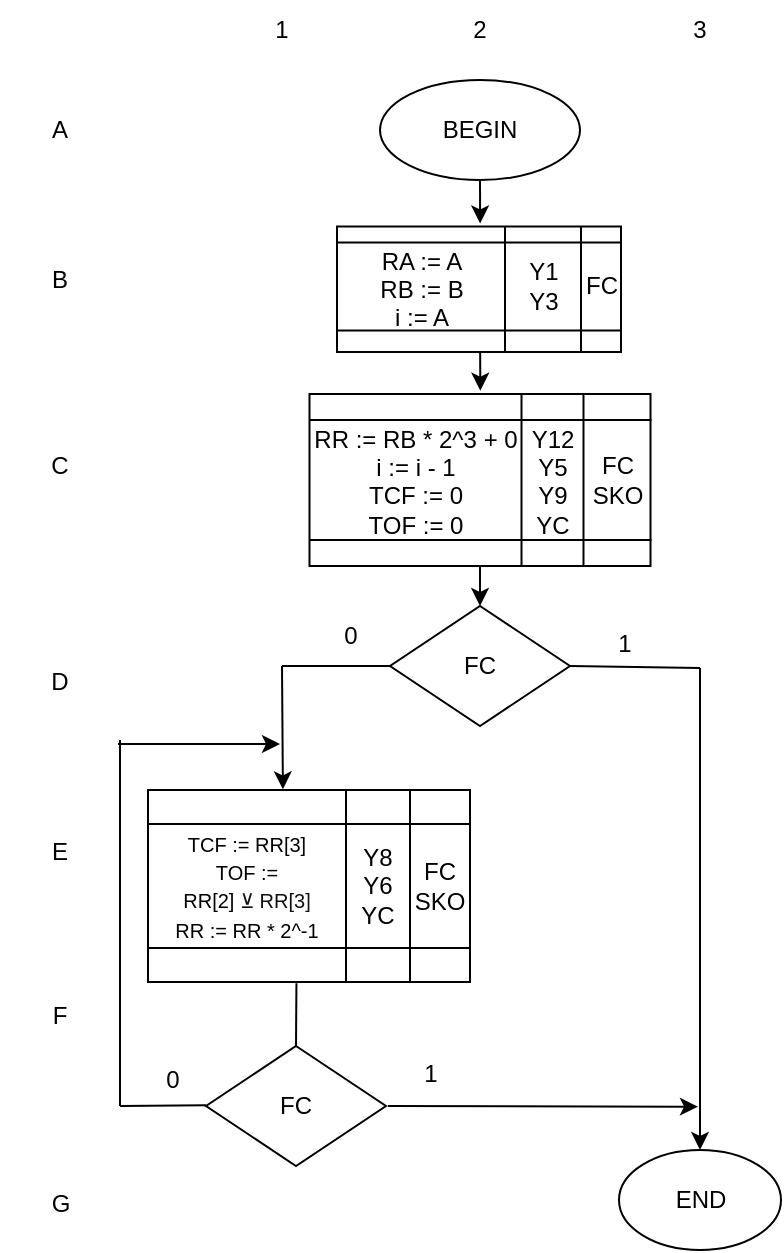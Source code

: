 <mxfile version="18.0.7" type="github">
  <diagram id="gWBOqwuCTexdovqESbqp" name="Page-1">
    <mxGraphModel dx="1047" dy="359" grid="0" gridSize="10" guides="1" tooltips="1" connect="1" arrows="1" fold="1" page="0" pageScale="1" pageWidth="827" pageHeight="1169" math="0" shadow="0">
      <root>
        <mxCell id="0" />
        <mxCell id="1" parent="0" />
        <mxCell id="mzly6rjB0d2bTAhVQwtF-1" value="BEGIN" style="ellipse;whiteSpace=wrap;html=1;" parent="1" vertex="1">
          <mxGeometry x="250" y="40" width="100" height="50" as="geometry" />
        </mxCell>
        <mxCell id="mzly6rjB0d2bTAhVQwtF-5" value="FC" style="rhombus;whiteSpace=wrap;html=1;fontFamily=Helvetica;fontSize=12;" parent="1" vertex="1">
          <mxGeometry x="255" y="303" width="90" height="60" as="geometry" />
        </mxCell>
        <mxCell id="mzly6rjB0d2bTAhVQwtF-6" value="" style="endArrow=none;html=1;rounded=0;fontFamily=Helvetica;fontSize=12;exitX=1;exitY=0.5;exitDx=0;exitDy=0;" parent="1" source="mzly6rjB0d2bTAhVQwtF-5" edge="1">
          <mxGeometry width="50" height="50" relative="1" as="geometry">
            <mxPoint x="371" y="292" as="sourcePoint" />
            <mxPoint x="410" y="334" as="targetPoint" />
          </mxGeometry>
        </mxCell>
        <mxCell id="mzly6rjB0d2bTAhVQwtF-7" value="" style="endArrow=classic;html=1;rounded=0;fontFamily=Helvetica;fontSize=12;entryX=0.5;entryY=0;entryDx=0;entryDy=0;" parent="1" target="mzly6rjB0d2bTAhVQwtF-16" edge="1">
          <mxGeometry width="50" height="50" relative="1" as="geometry">
            <mxPoint x="410" y="334" as="sourcePoint" />
            <mxPoint x="410" y="413" as="targetPoint" />
          </mxGeometry>
        </mxCell>
        <mxCell id="mzly6rjB0d2bTAhVQwtF-10" value="" style="endArrow=classic;html=1;rounded=0;fontFamily=Helvetica;fontSize=12;exitX=0.5;exitY=1;exitDx=0;exitDy=0;entryX=0.501;entryY=-0.128;entryDx=0;entryDy=0;entryPerimeter=0;" parent="1" target="LZAnv2CxnYplD1Uf9KJ6-15" edge="1">
          <mxGeometry width="50" height="50" relative="1" as="geometry">
            <mxPoint x="300" y="160" as="sourcePoint" />
            <mxPoint x="300" y="180" as="targetPoint" />
          </mxGeometry>
        </mxCell>
        <mxCell id="mzly6rjB0d2bTAhVQwtF-11" value="" style="endArrow=classic;html=1;rounded=0;fontFamily=Helvetica;fontSize=12;exitX=0.5;exitY=1;exitDx=0;exitDy=0;entryX=0.504;entryY=-0.188;entryDx=0;entryDy=0;entryPerimeter=0;" parent="1" source="mzly6rjB0d2bTAhVQwtF-1" target="LZAnv2CxnYplD1Uf9KJ6-2" edge="1">
          <mxGeometry width="50" height="50" relative="1" as="geometry">
            <mxPoint x="370" y="270" as="sourcePoint" />
            <mxPoint x="300" y="120" as="targetPoint" />
          </mxGeometry>
        </mxCell>
        <mxCell id="mzly6rjB0d2bTAhVQwtF-13" value="" style="endArrow=none;html=1;rounded=0;fontFamily=Helvetica;fontSize=12;exitX=0;exitY=0.5;exitDx=0;exitDy=0;" parent="1" source="mzly6rjB0d2bTAhVQwtF-5" edge="1">
          <mxGeometry width="50" height="50" relative="1" as="geometry">
            <mxPoint x="371" y="372" as="sourcePoint" />
            <mxPoint x="201" y="333" as="targetPoint" />
          </mxGeometry>
        </mxCell>
        <mxCell id="mzly6rjB0d2bTAhVQwtF-14" value="" style="endArrow=classic;html=1;rounded=0;fontFamily=Helvetica;fontSize=12;entryX=0.419;entryY=-0.02;entryDx=0;entryDy=0;entryPerimeter=0;" parent="1" target="LZAnv2CxnYplD1Uf9KJ6-28" edge="1">
          <mxGeometry width="50" height="50" relative="1" as="geometry">
            <mxPoint x="201" y="333" as="sourcePoint" />
            <mxPoint x="202" y="391" as="targetPoint" />
          </mxGeometry>
        </mxCell>
        <mxCell id="mzly6rjB0d2bTAhVQwtF-16" value="END" style="ellipse;whiteSpace=wrap;html=1;fontFamily=Helvetica;fontSize=12;" parent="1" vertex="1">
          <mxGeometry x="369.5" y="575" width="81" height="50" as="geometry" />
        </mxCell>
        <mxCell id="mzly6rjB0d2bTAhVQwtF-19" value="" style="endArrow=none;html=1;rounded=0;fontFamily=Helvetica;fontSize=12;" parent="1" edge="1">
          <mxGeometry width="50" height="50" relative="1" as="geometry">
            <mxPoint x="120" y="553" as="sourcePoint" />
            <mxPoint x="120" y="370" as="targetPoint" />
          </mxGeometry>
        </mxCell>
        <mxCell id="mzly6rjB0d2bTAhVQwtF-20" value="" style="endArrow=classic;html=1;rounded=0;fontFamily=Helvetica;fontSize=12;" parent="1" edge="1">
          <mxGeometry width="50" height="50" relative="1" as="geometry">
            <mxPoint x="119" y="372" as="sourcePoint" />
            <mxPoint x="200" y="372" as="targetPoint" />
          </mxGeometry>
        </mxCell>
        <mxCell id="mzly6rjB0d2bTAhVQwtF-21" value="1" style="text;html=1;strokeColor=none;fillColor=none;align=center;verticalAlign=middle;whiteSpace=wrap;rounded=0;fontFamily=Helvetica;fontSize=12;" parent="1" vertex="1">
          <mxGeometry x="171" width="60" height="30" as="geometry" />
        </mxCell>
        <mxCell id="mzly6rjB0d2bTAhVQwtF-22" value="2" style="text;html=1;strokeColor=none;fillColor=none;align=center;verticalAlign=middle;whiteSpace=wrap;rounded=0;fontFamily=Helvetica;fontSize=12;" parent="1" vertex="1">
          <mxGeometry x="269.5" width="60" height="30" as="geometry" />
        </mxCell>
        <mxCell id="mzly6rjB0d2bTAhVQwtF-23" value="3" style="text;html=1;strokeColor=none;fillColor=none;align=center;verticalAlign=middle;whiteSpace=wrap;rounded=0;fontFamily=Helvetica;fontSize=12;" parent="1" vertex="1">
          <mxGeometry x="380" width="60" height="30" as="geometry" />
        </mxCell>
        <mxCell id="mzly6rjB0d2bTAhVQwtF-24" value="A" style="text;html=1;strokeColor=none;fillColor=none;align=center;verticalAlign=middle;whiteSpace=wrap;rounded=0;fontFamily=Helvetica;fontSize=12;" parent="1" vertex="1">
          <mxGeometry x="60" y="50" width="60" height="30" as="geometry" />
        </mxCell>
        <mxCell id="mzly6rjB0d2bTAhVQwtF-25" value="B" style="text;html=1;strokeColor=none;fillColor=none;align=center;verticalAlign=middle;whiteSpace=wrap;rounded=0;fontFamily=Helvetica;fontSize=12;" parent="1" vertex="1">
          <mxGeometry x="60" y="125" width="60" height="30" as="geometry" />
        </mxCell>
        <mxCell id="mzly6rjB0d2bTAhVQwtF-26" value="C" style="text;html=1;strokeColor=none;fillColor=none;align=center;verticalAlign=middle;whiteSpace=wrap;rounded=0;fontFamily=Helvetica;fontSize=12;" parent="1" vertex="1">
          <mxGeometry x="60" y="218" width="60" height="30" as="geometry" />
        </mxCell>
        <mxCell id="mzly6rjB0d2bTAhVQwtF-27" value="D" style="text;html=1;strokeColor=none;fillColor=none;align=center;verticalAlign=middle;whiteSpace=wrap;rounded=0;fontFamily=Helvetica;fontSize=12;" parent="1" vertex="1">
          <mxGeometry x="60" y="326" width="60" height="30" as="geometry" />
        </mxCell>
        <mxCell id="mzly6rjB0d2bTAhVQwtF-28" value="E" style="text;html=1;strokeColor=none;fillColor=none;align=center;verticalAlign=middle;whiteSpace=wrap;rounded=0;fontFamily=Helvetica;fontSize=12;" parent="1" vertex="1">
          <mxGeometry x="60" y="411" width="60" height="30" as="geometry" />
        </mxCell>
        <mxCell id="mzly6rjB0d2bTAhVQwtF-29" value="F" style="text;html=1;strokeColor=none;fillColor=none;align=center;verticalAlign=middle;whiteSpace=wrap;rounded=0;fontFamily=Helvetica;fontSize=12;" parent="1" vertex="1">
          <mxGeometry x="60" y="493" width="60" height="30" as="geometry" />
        </mxCell>
        <mxCell id="WTmnEbOaFGeAtniKWUdR-5" value="" style="endArrow=classic;html=1;rounded=0;entryX=0.5;entryY=0;entryDx=0;entryDy=0;" parent="1" source="LZAnv2CxnYplD1Uf9KJ6-23" target="mzly6rjB0d2bTAhVQwtF-5" edge="1">
          <mxGeometry width="50" height="50" relative="1" as="geometry">
            <mxPoint x="300" y="286.0" as="sourcePoint" />
            <mxPoint x="425" y="357" as="targetPoint" />
          </mxGeometry>
        </mxCell>
        <mxCell id="WTmnEbOaFGeAtniKWUdR-8" value="" style="endArrow=none;html=1;rounded=0;entryX=0.461;entryY=1.006;entryDx=0;entryDy=0;entryPerimeter=0;exitX=0.5;exitY=0;exitDx=0;exitDy=0;" parent="1" source="X1NxIXJc54z0yrcDzN2V-1" target="LZAnv2CxnYplD1Uf9KJ6-27" edge="1">
          <mxGeometry width="50" height="50" relative="1" as="geometry">
            <mxPoint x="202" y="522" as="sourcePoint" />
            <mxPoint x="203" y="487" as="targetPoint" />
          </mxGeometry>
        </mxCell>
        <mxCell id="LZAnv2CxnYplD1Uf9KJ6-1" value="" style="shape=table;html=1;whiteSpace=wrap;startSize=0;container=1;collapsible=0;childLayout=tableLayout;" parent="1" vertex="1">
          <mxGeometry x="228.5" y="113.25" width="142" height="62.75" as="geometry" />
        </mxCell>
        <mxCell id="LZAnv2CxnYplD1Uf9KJ6-2" value="" style="shape=tableRow;horizontal=0;startSize=0;swimlaneHead=0;swimlaneBody=0;top=0;left=0;bottom=0;right=0;collapsible=0;dropTarget=0;fillColor=none;points=[[0,0.5],[1,0.5]];portConstraint=eastwest;" parent="LZAnv2CxnYplD1Uf9KJ6-1" vertex="1">
          <mxGeometry width="142" height="8" as="geometry" />
        </mxCell>
        <mxCell id="LZAnv2CxnYplD1Uf9KJ6-3" value="" style="shape=partialRectangle;html=1;whiteSpace=wrap;connectable=0;fillColor=none;top=0;left=0;bottom=0;right=0;overflow=hidden;" parent="LZAnv2CxnYplD1Uf9KJ6-2" vertex="1">
          <mxGeometry width="84" height="8" as="geometry">
            <mxRectangle width="84" height="8" as="alternateBounds" />
          </mxGeometry>
        </mxCell>
        <mxCell id="LZAnv2CxnYplD1Uf9KJ6-4" value="" style="shape=partialRectangle;html=1;whiteSpace=wrap;connectable=0;fillColor=none;top=0;left=0;bottom=0;right=0;overflow=hidden;" parent="LZAnv2CxnYplD1Uf9KJ6-2" vertex="1">
          <mxGeometry x="84" width="38" height="8" as="geometry">
            <mxRectangle width="38" height="8" as="alternateBounds" />
          </mxGeometry>
        </mxCell>
        <mxCell id="LZAnv2CxnYplD1Uf9KJ6-5" value="" style="shape=partialRectangle;html=1;whiteSpace=wrap;connectable=0;fillColor=none;top=0;left=0;bottom=0;right=0;overflow=hidden;" parent="LZAnv2CxnYplD1Uf9KJ6-2" vertex="1">
          <mxGeometry x="122" width="20" height="8" as="geometry">
            <mxRectangle width="20" height="8" as="alternateBounds" />
          </mxGeometry>
        </mxCell>
        <mxCell id="LZAnv2CxnYplD1Uf9KJ6-6" value="" style="shape=tableRow;horizontal=0;startSize=0;swimlaneHead=0;swimlaneBody=0;top=0;left=0;bottom=0;right=0;collapsible=0;dropTarget=0;fillColor=none;points=[[0,0.5],[1,0.5]];portConstraint=eastwest;" parent="LZAnv2CxnYplD1Uf9KJ6-1" vertex="1">
          <mxGeometry y="8" width="142" height="44" as="geometry" />
        </mxCell>
        <mxCell id="LZAnv2CxnYplD1Uf9KJ6-7" value="&lt;span&gt;RA := A&lt;/span&gt;&lt;br&gt;&lt;span&gt;RB := B&lt;br&gt;i := A&lt;br&gt;&lt;/span&gt;" style="shape=partialRectangle;html=1;whiteSpace=wrap;connectable=0;fillColor=none;top=0;left=0;bottom=0;right=0;overflow=hidden;" parent="LZAnv2CxnYplD1Uf9KJ6-6" vertex="1">
          <mxGeometry width="84" height="44" as="geometry">
            <mxRectangle width="84" height="44" as="alternateBounds" />
          </mxGeometry>
        </mxCell>
        <mxCell id="LZAnv2CxnYplD1Uf9KJ6-8" value="Y1&lt;br&gt;Y3" style="shape=partialRectangle;html=1;whiteSpace=wrap;connectable=0;fillColor=none;top=0;left=0;bottom=0;right=0;overflow=hidden;" parent="LZAnv2CxnYplD1Uf9KJ6-6" vertex="1">
          <mxGeometry x="84" width="38" height="44" as="geometry">
            <mxRectangle width="38" height="44" as="alternateBounds" />
          </mxGeometry>
        </mxCell>
        <mxCell id="LZAnv2CxnYplD1Uf9KJ6-9" value="FC" style="shape=partialRectangle;html=1;whiteSpace=wrap;connectable=0;fillColor=none;top=0;left=0;bottom=0;right=0;overflow=hidden;" parent="LZAnv2CxnYplD1Uf9KJ6-6" vertex="1">
          <mxGeometry x="122" width="20" height="44" as="geometry">
            <mxRectangle width="20" height="44" as="alternateBounds" />
          </mxGeometry>
        </mxCell>
        <mxCell id="LZAnv2CxnYplD1Uf9KJ6-10" value="" style="shape=tableRow;horizontal=0;startSize=0;swimlaneHead=0;swimlaneBody=0;top=0;left=0;bottom=0;right=0;collapsible=0;dropTarget=0;fillColor=none;points=[[0,0.5],[1,0.5]];portConstraint=eastwest;" parent="LZAnv2CxnYplD1Uf9KJ6-1" vertex="1">
          <mxGeometry y="52" width="142" height="11" as="geometry" />
        </mxCell>
        <mxCell id="LZAnv2CxnYplD1Uf9KJ6-11" value="" style="shape=partialRectangle;html=1;whiteSpace=wrap;connectable=0;fillColor=none;top=0;left=0;bottom=0;right=0;overflow=hidden;" parent="LZAnv2CxnYplD1Uf9KJ6-10" vertex="1">
          <mxGeometry width="84" height="11" as="geometry">
            <mxRectangle width="84" height="11" as="alternateBounds" />
          </mxGeometry>
        </mxCell>
        <mxCell id="LZAnv2CxnYplD1Uf9KJ6-12" value="" style="shape=partialRectangle;html=1;whiteSpace=wrap;connectable=0;fillColor=none;top=0;left=0;bottom=0;right=0;overflow=hidden;" parent="LZAnv2CxnYplD1Uf9KJ6-10" vertex="1">
          <mxGeometry x="84" width="38" height="11" as="geometry">
            <mxRectangle width="38" height="11" as="alternateBounds" />
          </mxGeometry>
        </mxCell>
        <mxCell id="LZAnv2CxnYplD1Uf9KJ6-13" value="" style="shape=partialRectangle;html=1;whiteSpace=wrap;connectable=0;fillColor=none;top=0;left=0;bottom=0;right=0;overflow=hidden;pointerEvents=1;" parent="LZAnv2CxnYplD1Uf9KJ6-10" vertex="1">
          <mxGeometry x="122" width="20" height="11" as="geometry">
            <mxRectangle width="20" height="11" as="alternateBounds" />
          </mxGeometry>
        </mxCell>
        <mxCell id="LZAnv2CxnYplD1Uf9KJ6-14" value="" style="shape=table;html=1;whiteSpace=wrap;startSize=0;container=1;collapsible=0;childLayout=tableLayout;" parent="1" vertex="1">
          <mxGeometry x="214.75" y="197" width="170.5" height="86" as="geometry" />
        </mxCell>
        <mxCell id="LZAnv2CxnYplD1Uf9KJ6-15" value="" style="shape=tableRow;horizontal=0;startSize=0;swimlaneHead=0;swimlaneBody=0;top=0;left=0;bottom=0;right=0;collapsible=0;dropTarget=0;fillColor=none;points=[[0,0.5],[1,0.5]];portConstraint=eastwest;" parent="LZAnv2CxnYplD1Uf9KJ6-14" vertex="1">
          <mxGeometry width="170.5" height="13" as="geometry" />
        </mxCell>
        <mxCell id="LZAnv2CxnYplD1Uf9KJ6-16" value="" style="shape=partialRectangle;html=1;whiteSpace=wrap;connectable=0;fillColor=none;top=0;left=0;bottom=0;right=0;overflow=hidden;" parent="LZAnv2CxnYplD1Uf9KJ6-15" vertex="1">
          <mxGeometry width="106" height="13" as="geometry">
            <mxRectangle width="106" height="13" as="alternateBounds" />
          </mxGeometry>
        </mxCell>
        <mxCell id="LZAnv2CxnYplD1Uf9KJ6-17" value="" style="shape=partialRectangle;html=1;whiteSpace=wrap;connectable=0;fillColor=none;top=0;left=0;bottom=0;right=0;overflow=hidden;" parent="LZAnv2CxnYplD1Uf9KJ6-15" vertex="1">
          <mxGeometry x="106" width="31" height="13" as="geometry">
            <mxRectangle width="31" height="13" as="alternateBounds" />
          </mxGeometry>
        </mxCell>
        <mxCell id="LZAnv2CxnYplD1Uf9KJ6-18" value="" style="shape=partialRectangle;html=1;whiteSpace=wrap;connectable=0;fillColor=none;top=0;left=0;bottom=0;right=0;overflow=hidden;" parent="LZAnv2CxnYplD1Uf9KJ6-15" vertex="1">
          <mxGeometry x="137" width="34" height="13" as="geometry">
            <mxRectangle width="34" height="13" as="alternateBounds" />
          </mxGeometry>
        </mxCell>
        <mxCell id="LZAnv2CxnYplD1Uf9KJ6-19" value="" style="shape=tableRow;horizontal=0;startSize=0;swimlaneHead=0;swimlaneBody=0;top=0;left=0;bottom=0;right=0;collapsible=0;dropTarget=0;fillColor=none;points=[[0,0.5],[1,0.5]];portConstraint=eastwest;" parent="LZAnv2CxnYplD1Uf9KJ6-14" vertex="1">
          <mxGeometry y="13" width="170.5" height="60" as="geometry" />
        </mxCell>
        <mxCell id="LZAnv2CxnYplD1Uf9KJ6-20" value="&lt;span&gt;RR := RB * 2^3 + 0&lt;/span&gt;&lt;br&gt;&lt;span&gt;i := i - 1&lt;br&gt;&lt;/span&gt;TCF := 0&lt;br&gt;TOF := 0&lt;span&gt;&lt;br&gt;&lt;/span&gt;" style="shape=partialRectangle;html=1;whiteSpace=wrap;connectable=0;fillColor=none;top=0;left=0;bottom=0;right=0;overflow=hidden;" parent="LZAnv2CxnYplD1Uf9KJ6-19" vertex="1">
          <mxGeometry width="106" height="60" as="geometry">
            <mxRectangle width="106" height="60" as="alternateBounds" />
          </mxGeometry>
        </mxCell>
        <mxCell id="LZAnv2CxnYplD1Uf9KJ6-21" value="Y12&lt;br&gt;Y5&lt;br&gt;Y9&lt;br&gt;YC" style="shape=partialRectangle;html=1;whiteSpace=wrap;connectable=0;fillColor=none;top=0;left=0;bottom=0;right=0;overflow=hidden;" parent="LZAnv2CxnYplD1Uf9KJ6-19" vertex="1">
          <mxGeometry x="106" width="31" height="60" as="geometry">
            <mxRectangle width="31" height="60" as="alternateBounds" />
          </mxGeometry>
        </mxCell>
        <mxCell id="LZAnv2CxnYplD1Uf9KJ6-22" value="FC&lt;br&gt;SKO" style="shape=partialRectangle;html=1;whiteSpace=wrap;connectable=0;fillColor=none;top=0;left=0;bottom=0;right=0;overflow=hidden;" parent="LZAnv2CxnYplD1Uf9KJ6-19" vertex="1">
          <mxGeometry x="137" width="34" height="60" as="geometry">
            <mxRectangle width="34" height="60" as="alternateBounds" />
          </mxGeometry>
        </mxCell>
        <mxCell id="LZAnv2CxnYplD1Uf9KJ6-23" value="" style="shape=tableRow;horizontal=0;startSize=0;swimlaneHead=0;swimlaneBody=0;top=0;left=0;bottom=0;right=0;collapsible=0;dropTarget=0;fillColor=none;points=[[0,0.5],[1,0.5]];portConstraint=eastwest;" parent="LZAnv2CxnYplD1Uf9KJ6-14" vertex="1">
          <mxGeometry y="73" width="170.5" height="13" as="geometry" />
        </mxCell>
        <mxCell id="LZAnv2CxnYplD1Uf9KJ6-24" value="" style="shape=partialRectangle;html=1;whiteSpace=wrap;connectable=0;fillColor=none;top=0;left=0;bottom=0;right=0;overflow=hidden;" parent="LZAnv2CxnYplD1Uf9KJ6-23" vertex="1">
          <mxGeometry width="106" height="13" as="geometry">
            <mxRectangle width="106" height="13" as="alternateBounds" />
          </mxGeometry>
        </mxCell>
        <mxCell id="LZAnv2CxnYplD1Uf9KJ6-25" value="" style="shape=partialRectangle;html=1;whiteSpace=wrap;connectable=0;fillColor=none;top=0;left=0;bottom=0;right=0;overflow=hidden;" parent="LZAnv2CxnYplD1Uf9KJ6-23" vertex="1">
          <mxGeometry x="106" width="31" height="13" as="geometry">
            <mxRectangle width="31" height="13" as="alternateBounds" />
          </mxGeometry>
        </mxCell>
        <mxCell id="LZAnv2CxnYplD1Uf9KJ6-26" value="" style="shape=partialRectangle;html=1;whiteSpace=wrap;connectable=0;fillColor=none;top=0;left=0;bottom=0;right=0;overflow=hidden;pointerEvents=1;" parent="LZAnv2CxnYplD1Uf9KJ6-23" vertex="1">
          <mxGeometry x="137" width="34" height="13" as="geometry">
            <mxRectangle width="34" height="13" as="alternateBounds" />
          </mxGeometry>
        </mxCell>
        <mxCell id="LZAnv2CxnYplD1Uf9KJ6-27" value="" style="shape=table;html=1;whiteSpace=wrap;startSize=0;container=1;collapsible=0;childLayout=tableLayout;" parent="1" vertex="1">
          <mxGeometry x="134" y="395" width="161" height="96" as="geometry" />
        </mxCell>
        <mxCell id="LZAnv2CxnYplD1Uf9KJ6-28" value="" style="shape=tableRow;horizontal=0;startSize=0;swimlaneHead=0;swimlaneBody=0;top=0;left=0;bottom=0;right=0;collapsible=0;dropTarget=0;fillColor=none;points=[[0,0.5],[1,0.5]];portConstraint=eastwest;" parent="LZAnv2CxnYplD1Uf9KJ6-27" vertex="1">
          <mxGeometry width="161" height="17" as="geometry" />
        </mxCell>
        <mxCell id="LZAnv2CxnYplD1Uf9KJ6-29" value="" style="shape=partialRectangle;html=1;whiteSpace=wrap;connectable=0;fillColor=none;top=0;left=0;bottom=0;right=0;overflow=hidden;" parent="LZAnv2CxnYplD1Uf9KJ6-28" vertex="1">
          <mxGeometry width="99" height="17" as="geometry">
            <mxRectangle width="99" height="17" as="alternateBounds" />
          </mxGeometry>
        </mxCell>
        <mxCell id="LZAnv2CxnYplD1Uf9KJ6-30" value="" style="shape=partialRectangle;html=1;whiteSpace=wrap;connectable=0;fillColor=none;top=0;left=0;bottom=0;right=0;overflow=hidden;" parent="LZAnv2CxnYplD1Uf9KJ6-28" vertex="1">
          <mxGeometry x="99" width="32" height="17" as="geometry">
            <mxRectangle width="32" height="17" as="alternateBounds" />
          </mxGeometry>
        </mxCell>
        <mxCell id="LZAnv2CxnYplD1Uf9KJ6-31" value="" style="shape=partialRectangle;html=1;whiteSpace=wrap;connectable=0;fillColor=none;top=0;left=0;bottom=0;right=0;overflow=hidden;" parent="LZAnv2CxnYplD1Uf9KJ6-28" vertex="1">
          <mxGeometry x="131" width="30" height="17" as="geometry">
            <mxRectangle width="30" height="17" as="alternateBounds" />
          </mxGeometry>
        </mxCell>
        <mxCell id="LZAnv2CxnYplD1Uf9KJ6-32" value="" style="shape=tableRow;horizontal=0;startSize=0;swimlaneHead=0;swimlaneBody=0;top=0;left=0;bottom=0;right=0;collapsible=0;dropTarget=0;fillColor=none;points=[[0,0.5],[1,0.5]];portConstraint=eastwest;" parent="LZAnv2CxnYplD1Uf9KJ6-27" vertex="1">
          <mxGeometry y="17" width="161" height="62" as="geometry" />
        </mxCell>
        <mxCell id="LZAnv2CxnYplD1Uf9KJ6-33" value="&lt;font style=&quot;font-size: 10px&quot;&gt;&lt;span&gt;TCF := RR[3]&lt;/span&gt;&lt;br&gt;&lt;span&gt;TOF := RR[2]&amp;nbsp;&lt;/span&gt;&lt;span style=&quot;color: rgb(17 , 17 , 17) ; background-color: rgb(255 , 255 , 255)&quot;&gt;&lt;font face=&quot;u2000&quot;&gt;⊻&amp;nbsp;&lt;/font&gt;RR[3]&lt;br&gt;&lt;/span&gt;RR := RR * 2^-1&lt;br&gt;&lt;span style=&quot;color: rgb(17 , 17 , 17) ; background-color: rgb(255 , 255 , 255)&quot;&gt;i := i - 1&lt;br&gt;&lt;/span&gt;&lt;/font&gt;" style="shape=partialRectangle;html=1;whiteSpace=wrap;connectable=0;fillColor=none;top=0;left=0;bottom=0;right=0;overflow=hidden;" parent="LZAnv2CxnYplD1Uf9KJ6-32" vertex="1">
          <mxGeometry width="99" height="62" as="geometry">
            <mxRectangle width="99" height="62" as="alternateBounds" />
          </mxGeometry>
        </mxCell>
        <mxCell id="LZAnv2CxnYplD1Uf9KJ6-34" value="Y8&lt;br&gt;Y6&lt;br&gt;YC" style="shape=partialRectangle;html=1;whiteSpace=wrap;connectable=0;fillColor=none;top=0;left=0;bottom=0;right=0;overflow=hidden;" parent="LZAnv2CxnYplD1Uf9KJ6-32" vertex="1">
          <mxGeometry x="99" width="32" height="62" as="geometry">
            <mxRectangle width="32" height="62" as="alternateBounds" />
          </mxGeometry>
        </mxCell>
        <mxCell id="LZAnv2CxnYplD1Uf9KJ6-35" value="FC&lt;br&gt;SKO" style="shape=partialRectangle;html=1;whiteSpace=wrap;connectable=0;fillColor=none;top=0;left=0;bottom=0;right=0;overflow=hidden;" parent="LZAnv2CxnYplD1Uf9KJ6-32" vertex="1">
          <mxGeometry x="131" width="30" height="62" as="geometry">
            <mxRectangle width="30" height="62" as="alternateBounds" />
          </mxGeometry>
        </mxCell>
        <mxCell id="LZAnv2CxnYplD1Uf9KJ6-36" value="" style="shape=tableRow;horizontal=0;startSize=0;swimlaneHead=0;swimlaneBody=0;top=0;left=0;bottom=0;right=0;collapsible=0;dropTarget=0;fillColor=none;points=[[0,0.5],[1,0.5]];portConstraint=eastwest;" parent="LZAnv2CxnYplD1Uf9KJ6-27" vertex="1">
          <mxGeometry y="79" width="161" height="17" as="geometry" />
        </mxCell>
        <mxCell id="LZAnv2CxnYplD1Uf9KJ6-37" value="" style="shape=partialRectangle;html=1;whiteSpace=wrap;connectable=0;fillColor=none;top=0;left=0;bottom=0;right=0;overflow=hidden;" parent="LZAnv2CxnYplD1Uf9KJ6-36" vertex="1">
          <mxGeometry width="99" height="17" as="geometry">
            <mxRectangle width="99" height="17" as="alternateBounds" />
          </mxGeometry>
        </mxCell>
        <mxCell id="LZAnv2CxnYplD1Uf9KJ6-38" value="" style="shape=partialRectangle;html=1;whiteSpace=wrap;connectable=0;fillColor=none;top=0;left=0;bottom=0;right=0;overflow=hidden;" parent="LZAnv2CxnYplD1Uf9KJ6-36" vertex="1">
          <mxGeometry x="99" width="32" height="17" as="geometry">
            <mxRectangle width="32" height="17" as="alternateBounds" />
          </mxGeometry>
        </mxCell>
        <mxCell id="LZAnv2CxnYplD1Uf9KJ6-39" value="" style="shape=partialRectangle;html=1;whiteSpace=wrap;connectable=0;fillColor=none;top=0;left=0;bottom=0;right=0;overflow=hidden;pointerEvents=1;" parent="LZAnv2CxnYplD1Uf9KJ6-36" vertex="1">
          <mxGeometry x="131" width="30" height="17" as="geometry">
            <mxRectangle width="30" height="17" as="alternateBounds" />
          </mxGeometry>
        </mxCell>
        <mxCell id="X1NxIXJc54z0yrcDzN2V-1" value="FC" style="rhombus;whiteSpace=wrap;html=1;fontFamily=Helvetica;fontSize=12;" parent="1" vertex="1">
          <mxGeometry x="163" y="523" width="90" height="60" as="geometry" />
        </mxCell>
        <mxCell id="X1NxIXJc54z0yrcDzN2V-2" value="" style="endArrow=none;html=1;rounded=0;fontFamily=Helvetica;fontSize=12;" parent="1" edge="1">
          <mxGeometry width="50" height="50" relative="1" as="geometry">
            <mxPoint x="120" y="553" as="sourcePoint" />
            <mxPoint x="163" y="552.66" as="targetPoint" />
          </mxGeometry>
        </mxCell>
        <mxCell id="X1NxIXJc54z0yrcDzN2V-3" value="" style="endArrow=classic;html=1;rounded=0;fontFamily=Helvetica;fontSize=12;exitX=1.007;exitY=0.822;exitDx=0;exitDy=0;exitPerimeter=0;" parent="1" edge="1">
          <mxGeometry width="50" height="50" relative="1" as="geometry">
            <mxPoint x="254" y="553" as="sourcePoint" />
            <mxPoint x="409" y="553.34" as="targetPoint" />
          </mxGeometry>
        </mxCell>
        <mxCell id="X1NxIXJc54z0yrcDzN2V-4" value="G&lt;br&gt;" style="text;html=1;align=center;verticalAlign=middle;resizable=0;points=[];autosize=1;strokeColor=none;fillColor=none;" parent="1" vertex="1">
          <mxGeometry x="80" y="593" width="19" height="18" as="geometry" />
        </mxCell>
        <mxCell id="olZ2zs7QKrayuu756rTv-1" value="1" style="text;html=1;align=center;verticalAlign=middle;resizable=0;points=[];autosize=1;strokeColor=none;fillColor=none;" vertex="1" parent="1">
          <mxGeometry x="363" y="313" width="17" height="18" as="geometry" />
        </mxCell>
        <mxCell id="olZ2zs7QKrayuu756rTv-2" value="0" style="text;html=1;align=center;verticalAlign=middle;resizable=0;points=[];autosize=1;strokeColor=none;fillColor=none;" vertex="1" parent="1">
          <mxGeometry x="226" y="309" width="17" height="18" as="geometry" />
        </mxCell>
        <mxCell id="olZ2zs7QKrayuu756rTv-3" value="1" style="text;html=1;align=center;verticalAlign=middle;resizable=0;points=[];autosize=1;strokeColor=none;fillColor=none;" vertex="1" parent="1">
          <mxGeometry x="266" y="528" width="17" height="18" as="geometry" />
        </mxCell>
        <mxCell id="olZ2zs7QKrayuu756rTv-4" value="0" style="text;html=1;align=center;verticalAlign=middle;resizable=0;points=[];autosize=1;strokeColor=none;fillColor=none;" vertex="1" parent="1">
          <mxGeometry x="137" y="531" width="17" height="18" as="geometry" />
        </mxCell>
      </root>
    </mxGraphModel>
  </diagram>
</mxfile>

